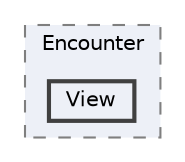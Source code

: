 digraph "C:/Users/むずでょ/Documents/Unity Projects/RMU-1-00-00-Research/Assets/RPGMaker/Codebase/Editor/Inspector/Encounter/View"
{
 // LATEX_PDF_SIZE
  bgcolor="transparent";
  edge [fontname=Helvetica,fontsize=10,labelfontname=Helvetica,labelfontsize=10];
  node [fontname=Helvetica,fontsize=10,shape=box,height=0.2,width=0.4];
  compound=true
  subgraph clusterdir_0af551497bdf7dcee34750c6e6785afb {
    graph [ bgcolor="#edf0f7", pencolor="grey50", label="Encounter", fontname=Helvetica,fontsize=10 style="filled,dashed", URL="dir_0af551497bdf7dcee34750c6e6785afb.html",tooltip=""]
  dir_9fa382f38d4a19a981c9978328570fd8 [label="View", fillcolor="#edf0f7", color="grey25", style="filled,bold", URL="dir_9fa382f38d4a19a981c9978328570fd8.html",tooltip=""];
  }
}
